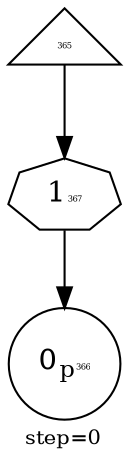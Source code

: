 digraph {
  graph  [labelloc=bottom,labeljust=left,fontsize="10",label="step=0"];
  "365" [shape=triangle,peripheries="1",label=<<FONT POINT-SIZE='4'>365</FONT>>,labelfontcolor=black,color=black];
  "366" [shape=circle,peripheries="1",label=<0<SUB>p</SUB><FONT POINT-SIZE='4'>366</FONT>>,labelfontcolor=black,color=black];
  "367" [label=<1<FONT POINT-SIZE='4'>367</FONT>>,peripheries="1",color=black,shape=septagon];
  "365" -> "367" [color=black];
  "367" -> "366" [color=black];
}